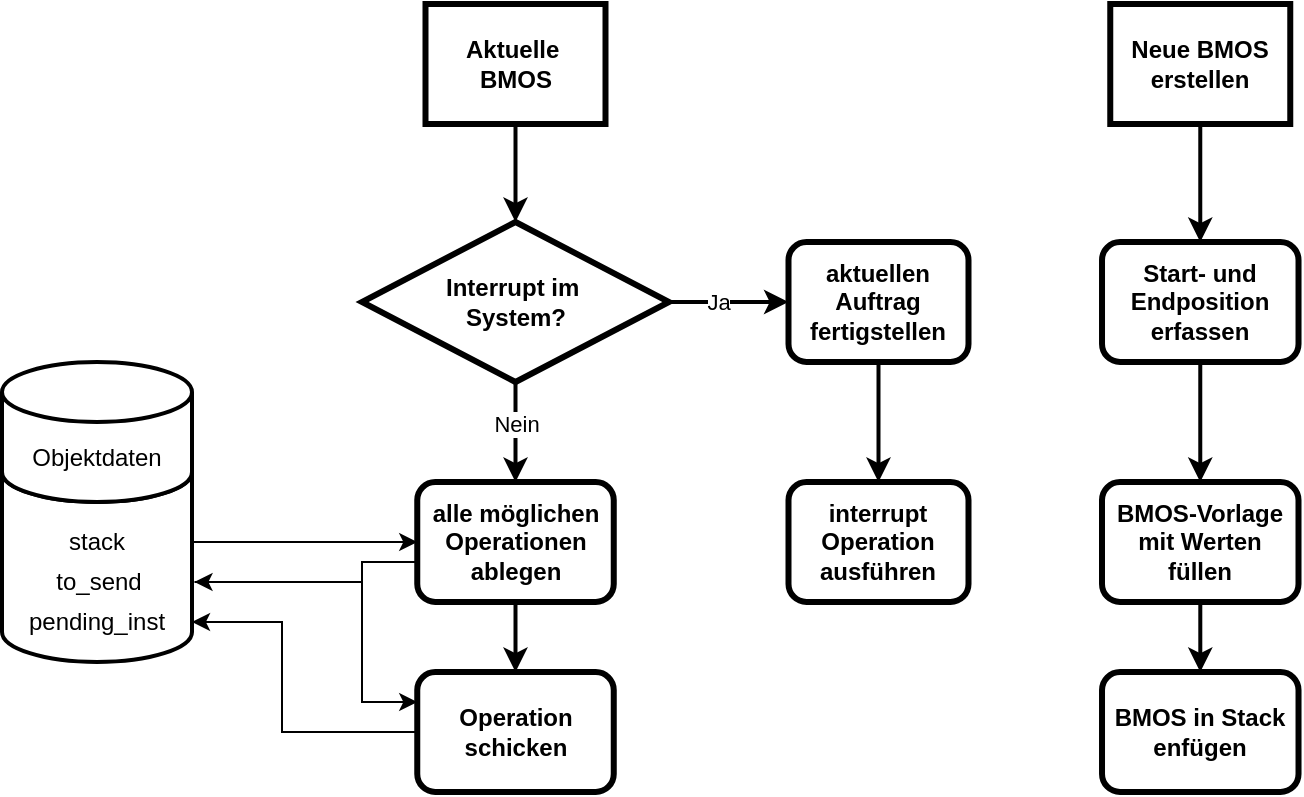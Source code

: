 <mxfile version="25.0.2">
  <diagram name="Page-1" id="c7558073-3199-34d8-9f00-42111426c3f3">
    <mxGraphModel dx="735" dy="429" grid="1" gridSize="10" guides="1" tooltips="1" connect="1" arrows="1" fold="1" page="1" pageScale="1" pageWidth="826" pageHeight="1169" background="none" math="0" shadow="0">
      <root>
        <mxCell id="0" />
        <mxCell id="1" parent="0" />
        <mxCell id="aPLQfjuuXiZlQYjfK9KU-116" style="edgeStyle=orthogonalEdgeStyle;rounded=0;orthogonalLoop=1;jettySize=auto;html=1;entryX=0.5;entryY=0;entryDx=0;entryDy=0;strokeWidth=2;" parent="1" source="4" target="pZnURUqnJR8br4S0WY_u-96" edge="1">
          <mxGeometry relative="1" as="geometry" />
        </mxCell>
        <mxCell id="4" value="Aktuelle &#xa;BMOS" style="whiteSpace=wrap;align=center;verticalAlign=middle;fontStyle=1;strokeWidth=3;labelBackgroundColor=none;" parent="1" vertex="1">
          <mxGeometry x="221.75" y="251" width="90" height="60" as="geometry" />
        </mxCell>
        <mxCell id="AShjbrh1eKv4vPqBgtG5-15" style="edgeStyle=orthogonalEdgeStyle;rounded=0;orthogonalLoop=1;jettySize=auto;html=1;entryX=0.5;entryY=0;entryDx=0;entryDy=0;strokeWidth=2;" edge="1" parent="1" source="14" target="aPLQfjuuXiZlQYjfK9KU-120">
          <mxGeometry relative="1" as="geometry" />
        </mxCell>
        <mxCell id="14" value="Neue BMOS&#xa;erstellen" style="whiteSpace=wrap;align=center;verticalAlign=middle;fontStyle=1;strokeWidth=3;labelBackgroundColor=none;" parent="1" vertex="1">
          <mxGeometry x="564.13" y="251.0" width="90" height="60" as="geometry" />
        </mxCell>
        <mxCell id="pZnURUqnJR8br4S0WY_u-98" style="edgeStyle=orthogonalEdgeStyle;rounded=0;orthogonalLoop=1;jettySize=auto;html=1;entryX=0;entryY=0.5;entryDx=0;entryDy=0;strokeWidth=2;" parent="1" source="pZnURUqnJR8br4S0WY_u-96" target="pZnURUqnJR8br4S0WY_u-97" edge="1">
          <mxGeometry relative="1" as="geometry" />
        </mxCell>
        <mxCell id="pZnURUqnJR8br4S0WY_u-99" value="Ja" style="edgeLabel;html=1;align=center;verticalAlign=middle;resizable=0;points=[];fontFamily=Helvetica;fontSize=11;fontColor=default;labelBackgroundColor=default;" parent="pZnURUqnJR8br4S0WY_u-98" vertex="1" connectable="0">
          <mxGeometry x="-0.401" y="2" relative="1" as="geometry">
            <mxPoint x="6" y="2" as="offset" />
          </mxGeometry>
        </mxCell>
        <mxCell id="pZnURUqnJR8br4S0WY_u-101" style="edgeStyle=orthogonalEdgeStyle;shape=connector;rounded=0;orthogonalLoop=1;jettySize=auto;html=1;entryX=0.5;entryY=0;entryDx=0;entryDy=0;strokeColor=default;strokeWidth=2;align=center;verticalAlign=middle;fontFamily=Helvetica;fontSize=11;fontColor=default;labelBackgroundColor=default;endArrow=classic;" parent="1" source="pZnURUqnJR8br4S0WY_u-96" target="pZnURUqnJR8br4S0WY_u-100" edge="1">
          <mxGeometry relative="1" as="geometry" />
        </mxCell>
        <mxCell id="pZnURUqnJR8br4S0WY_u-102" value="Nein" style="edgeLabel;html=1;align=center;verticalAlign=middle;resizable=0;points=[];fontFamily=Helvetica;fontSize=11;fontColor=default;labelBackgroundColor=default;" parent="pZnURUqnJR8br4S0WY_u-101" vertex="1" connectable="0">
          <mxGeometry x="0.335" y="-1" relative="1" as="geometry">
            <mxPoint x="1" y="-13" as="offset" />
          </mxGeometry>
        </mxCell>
        <mxCell id="pZnURUqnJR8br4S0WY_u-96" value="Interrupt im&amp;nbsp;&lt;div&gt;System?&lt;/div&gt;" style="rhombus;whiteSpace=wrap;html=1;rounded=0;strokeColor=default;strokeWidth=3;align=center;verticalAlign=middle;fontFamily=Helvetica;fontSize=12;fontColor=default;fontStyle=1;labelBackgroundColor=none;fillColor=default;" parent="1" vertex="1">
          <mxGeometry x="190" y="360" width="153.5" height="80" as="geometry" />
        </mxCell>
        <mxCell id="aPLQfjuuXiZlQYjfK9KU-119" value="" style="edgeStyle=orthogonalEdgeStyle;rounded=0;orthogonalLoop=1;jettySize=auto;html=1;strokeWidth=2;" parent="1" source="pZnURUqnJR8br4S0WY_u-97" target="aPLQfjuuXiZlQYjfK9KU-118" edge="1">
          <mxGeometry relative="1" as="geometry" />
        </mxCell>
        <mxCell id="pZnURUqnJR8br4S0WY_u-97" value="aktuellen Auftrag fertigstellen" style="rounded=1;whiteSpace=wrap;html=1;strokeColor=default;strokeWidth=3;align=center;verticalAlign=middle;fontFamily=Helvetica;fontSize=12;fontColor=default;fontStyle=1;labelBackgroundColor=none;fillColor=default;" parent="1" vertex="1">
          <mxGeometry x="403.25" y="370" width="90" height="60" as="geometry" />
        </mxCell>
        <mxCell id="aPLQfjuuXiZlQYjfK9KU-107" style="edgeStyle=orthogonalEdgeStyle;rounded=0;orthogonalLoop=1;jettySize=auto;html=1;" parent="1" source="pZnURUqnJR8br4S0WY_u-100" target="aPLQfjuuXiZlQYjfK9KU-103" edge="1">
          <mxGeometry relative="1" as="geometry">
            <Array as="points">
              <mxPoint x="190" y="530" />
              <mxPoint x="190" y="540" />
            </Array>
          </mxGeometry>
        </mxCell>
        <mxCell id="aPLQfjuuXiZlQYjfK9KU-113" style="edgeStyle=orthogonalEdgeStyle;rounded=0;orthogonalLoop=1;jettySize=auto;html=1;entryX=0.5;entryY=0;entryDx=0;entryDy=0;strokeWidth=2;" parent="1" source="pZnURUqnJR8br4S0WY_u-100" target="aPLQfjuuXiZlQYjfK9KU-106" edge="1">
          <mxGeometry relative="1" as="geometry" />
        </mxCell>
        <mxCell id="pZnURUqnJR8br4S0WY_u-100" value="alle möglichen&lt;div&gt;Operationen&lt;/div&gt;&lt;div&gt;ablegen&lt;/div&gt;" style="rounded=1;whiteSpace=wrap;html=1;strokeColor=default;strokeWidth=3;align=center;verticalAlign=middle;fontFamily=Helvetica;fontSize=12;fontColor=default;fontStyle=1;labelBackgroundColor=none;fillColor=default;" parent="1" vertex="1">
          <mxGeometry x="217.63" y="490" width="98.25" height="60" as="geometry" />
        </mxCell>
        <mxCell id="aPLQfjuuXiZlQYjfK9KU-104" value="" style="group" parent="1" vertex="1" connectable="0">
          <mxGeometry x="10" y="430" width="97.5" height="150" as="geometry" />
        </mxCell>
        <mxCell id="aPLQfjuuXiZlQYjfK9KU-99" value="" style="shape=cylinder3;whiteSpace=wrap;html=1;boundedLbl=1;backgroundOutline=1;size=15;strokeWidth=2;" parent="aPLQfjuuXiZlQYjfK9KU-104" vertex="1">
          <mxGeometry y="40" width="95" height="110" as="geometry" />
        </mxCell>
        <mxCell id="aPLQfjuuXiZlQYjfK9KU-98" value="Objektdaten" style="shape=cylinder3;whiteSpace=wrap;html=1;boundedLbl=1;backgroundOutline=1;size=15;strokeWidth=2;" parent="aPLQfjuuXiZlQYjfK9KU-104" vertex="1">
          <mxGeometry width="95" height="70" as="geometry" />
        </mxCell>
        <mxCell id="aPLQfjuuXiZlQYjfK9KU-100" value="pending_inst" style="rounded=0;whiteSpace=wrap;html=1;strokeColor=none;fillColor=none;" parent="aPLQfjuuXiZlQYjfK9KU-104" vertex="1">
          <mxGeometry y="120" width="95" height="20" as="geometry" />
        </mxCell>
        <mxCell id="aPLQfjuuXiZlQYjfK9KU-102" value="stack" style="rounded=0;whiteSpace=wrap;html=1;strokeColor=none;fillColor=none;" parent="aPLQfjuuXiZlQYjfK9KU-104" vertex="1">
          <mxGeometry y="80" width="95" height="20" as="geometry" />
        </mxCell>
        <mxCell id="aPLQfjuuXiZlQYjfK9KU-103" value="to_send" style="rounded=0;whiteSpace=wrap;html=1;strokeColor=none;fillColor=none;" parent="aPLQfjuuXiZlQYjfK9KU-104" vertex="1">
          <mxGeometry x="1.25" y="100" width="95" height="20" as="geometry" />
        </mxCell>
        <mxCell id="aPLQfjuuXiZlQYjfK9KU-105" style="edgeStyle=orthogonalEdgeStyle;rounded=0;orthogonalLoop=1;jettySize=auto;html=1;entryX=0;entryY=0.5;entryDx=0;entryDy=0;" parent="1" source="aPLQfjuuXiZlQYjfK9KU-102" target="pZnURUqnJR8br4S0WY_u-100" edge="1">
          <mxGeometry relative="1" as="geometry" />
        </mxCell>
        <mxCell id="aPLQfjuuXiZlQYjfK9KU-112" style="edgeStyle=orthogonalEdgeStyle;rounded=0;orthogonalLoop=1;jettySize=auto;html=1;entryX=1;entryY=0.5;entryDx=0;entryDy=0;" parent="1" source="aPLQfjuuXiZlQYjfK9KU-106" target="aPLQfjuuXiZlQYjfK9KU-100" edge="1">
          <mxGeometry relative="1" as="geometry">
            <Array as="points">
              <mxPoint x="150" y="615" />
              <mxPoint x="150" y="560" />
            </Array>
          </mxGeometry>
        </mxCell>
        <mxCell id="aPLQfjuuXiZlQYjfK9KU-106" value="Operation&lt;div&gt;schicken&lt;/div&gt;" style="rounded=1;whiteSpace=wrap;html=1;strokeColor=default;strokeWidth=3;align=center;verticalAlign=middle;fontFamily=Helvetica;fontSize=12;fontColor=default;fontStyle=1;labelBackgroundColor=none;fillColor=default;" parent="1" vertex="1">
          <mxGeometry x="217.63" y="585" width="98.25" height="60" as="geometry" />
        </mxCell>
        <mxCell id="aPLQfjuuXiZlQYjfK9KU-111" style="edgeStyle=orthogonalEdgeStyle;rounded=0;orthogonalLoop=1;jettySize=auto;html=1;entryX=0;entryY=0.25;entryDx=0;entryDy=0;" parent="1" source="aPLQfjuuXiZlQYjfK9KU-103" target="aPLQfjuuXiZlQYjfK9KU-106" edge="1">
          <mxGeometry relative="1" as="geometry">
            <Array as="points">
              <mxPoint x="190" y="540" />
              <mxPoint x="190" y="600" />
            </Array>
          </mxGeometry>
        </mxCell>
        <mxCell id="aPLQfjuuXiZlQYjfK9KU-118" value="interrupt&lt;div&gt;Operation&lt;/div&gt;&lt;div&gt;ausführen&lt;/div&gt;" style="rounded=1;whiteSpace=wrap;html=1;strokeColor=default;strokeWidth=3;align=center;verticalAlign=middle;fontFamily=Helvetica;fontSize=12;fontColor=default;fontStyle=1;labelBackgroundColor=none;fillColor=default;" parent="1" vertex="1">
          <mxGeometry x="403.25" y="490" width="90" height="60" as="geometry" />
        </mxCell>
        <mxCell id="aPLQfjuuXiZlQYjfK9KU-122" value="" style="edgeStyle=orthogonalEdgeStyle;rounded=0;orthogonalLoop=1;jettySize=auto;html=1;strokeWidth=2;" parent="1" source="aPLQfjuuXiZlQYjfK9KU-120" target="aPLQfjuuXiZlQYjfK9KU-121" edge="1">
          <mxGeometry relative="1" as="geometry" />
        </mxCell>
        <mxCell id="aPLQfjuuXiZlQYjfK9KU-120" value="Start- und Endposition erfassen" style="rounded=1;whiteSpace=wrap;html=1;strokeColor=default;strokeWidth=3;align=center;verticalAlign=middle;fontFamily=Helvetica;fontSize=12;fontColor=default;fontStyle=1;labelBackgroundColor=none;fillColor=default;" parent="1" vertex="1">
          <mxGeometry x="560.01" y="370" width="98.25" height="60" as="geometry" />
        </mxCell>
        <mxCell id="AShjbrh1eKv4vPqBgtG5-17" value="" style="edgeStyle=orthogonalEdgeStyle;rounded=0;orthogonalLoop=1;jettySize=auto;html=1;strokeWidth=2;" edge="1" parent="1" source="aPLQfjuuXiZlQYjfK9KU-121" target="AShjbrh1eKv4vPqBgtG5-16">
          <mxGeometry relative="1" as="geometry" />
        </mxCell>
        <mxCell id="aPLQfjuuXiZlQYjfK9KU-121" value="BMOS-Vorlage&lt;div&gt;mit Werten&lt;/div&gt;&lt;div&gt;füllen&lt;/div&gt;" style="rounded=1;whiteSpace=wrap;html=1;strokeColor=default;strokeWidth=3;align=center;verticalAlign=middle;fontFamily=Helvetica;fontSize=12;fontColor=default;fontStyle=1;labelBackgroundColor=none;fillColor=default;" parent="1" vertex="1">
          <mxGeometry x="560" y="490" width="98.25" height="60" as="geometry" />
        </mxCell>
        <mxCell id="AShjbrh1eKv4vPqBgtG5-16" value="BMOS in Stack&lt;div&gt;enfügen&lt;/div&gt;" style="rounded=1;whiteSpace=wrap;html=1;strokeColor=default;strokeWidth=3;align=center;verticalAlign=middle;fontFamily=Helvetica;fontSize=12;fontColor=default;fontStyle=1;labelBackgroundColor=none;fillColor=default;" vertex="1" parent="1">
          <mxGeometry x="560.01" y="585" width="98.25" height="60" as="geometry" />
        </mxCell>
      </root>
    </mxGraphModel>
  </diagram>
</mxfile>
